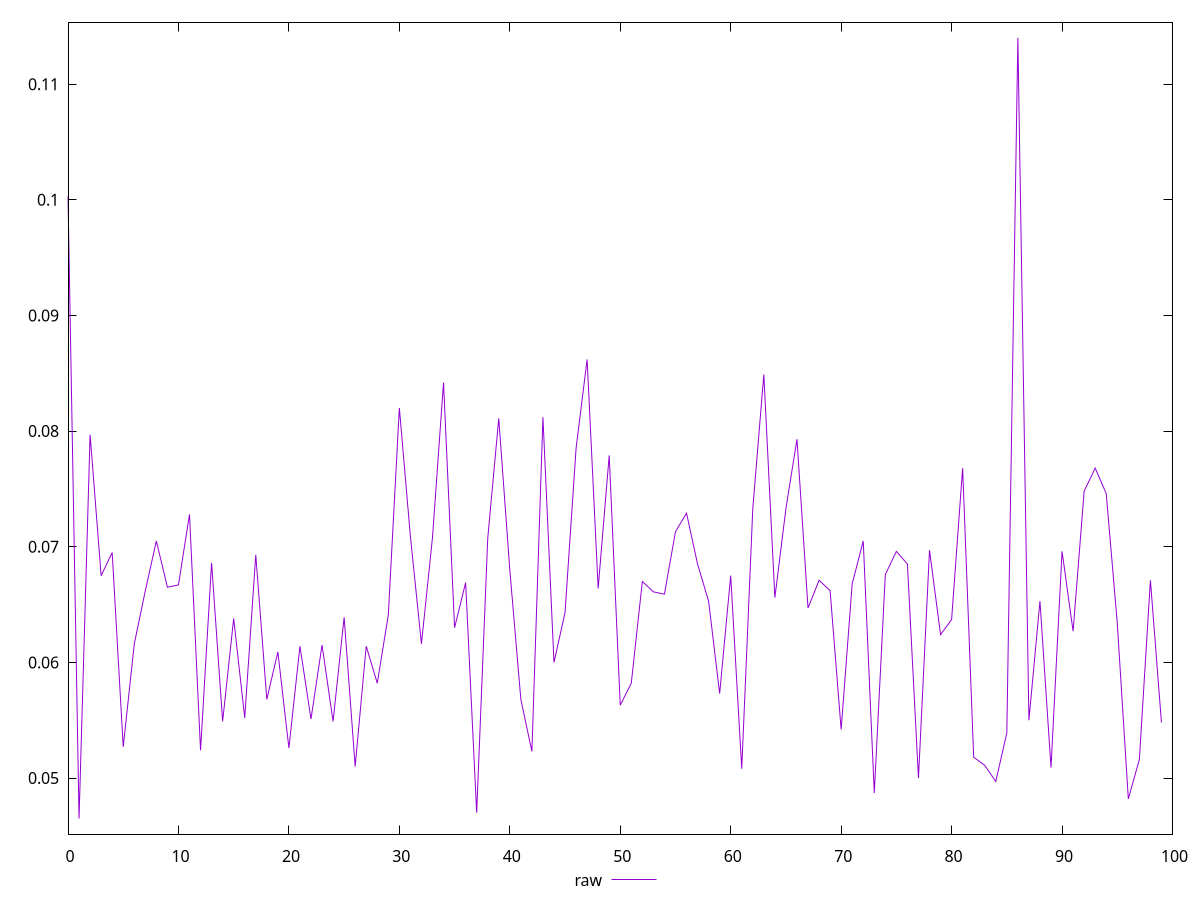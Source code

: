 reset
set terminal svg size 640, 490
set output "reprap/network-rtt/samples/pages+cached+noexternal+nofonts/raw/values.svg"

$raw <<EOF
0 0.10029999999999999
1 0.0465
2 0.0797
3 0.0675
4 0.06949999999999999
5 0.0527
6 0.0616
7 0.0662
8 0.0705
9 0.0665
10 0.06670000000000001
11 0.0728
12 0.052399999999999995
13 0.06860000000000001
14 0.054900000000000004
15 0.0638
16 0.05520000000000001
17 0.06929999999999999
18 0.0568
19 0.060899999999999996
20 0.0526
21 0.061399999999999996
22 0.0551
23 0.06149999999999999
24 0.054900000000000004
25 0.0639
26 0.051000000000000004
27 0.061399999999999996
28 0.05819999999999999
29 0.0641
30 0.08199999999999999
31 0.07089999999999999
32 0.0616
33 0.07079999999999999
34 0.0842
35 0.063
36 0.0669
37 0.04699999999999999
38 0.0707
39 0.0811
40 0.068
41 0.056799999999999996
42 0.0523
43 0.0812
44 0.05999999999999999
45 0.0643
46 0.0785
47 0.0862
48 0.0664
49 0.0779
50 0.05629999999999999
51 0.05819999999999999
52 0.067
53 0.0661
54 0.0659
55 0.0713
56 0.07289999999999999
57 0.0685
58 0.0653
59 0.05729999999999999
60 0.0675
61 0.0508
62 0.07329999999999999
63 0.08489999999999999
64 0.0656
65 0.07329999999999999
66 0.07930000000000001
67 0.0647
68 0.0671
69 0.0662
70 0.0542
71 0.0668
72 0.0705
73 0.0487
74 0.06760000000000001
75 0.0696
76 0.0685
77 0.049999999999999996
78 0.06969999999999998
79 0.0624
80 0.0637
81 0.0768
82 0.0518
83 0.051100000000000007
84 0.049699999999999994
85 0.0539
86 0.11399999999999998
87 0.055
88 0.0653
89 0.050899999999999994
90 0.0696
91 0.06269999999999999
92 0.07479999999999999
93 0.0768
94 0.0746
95 0.0634
96 0.04819999999999999
97 0.0516
98 0.0671
99 0.0548
EOF

set key outside below
set yrange [0.04515:0.11534999999999998]

plot \
  $raw title "raw" with line, \


reset